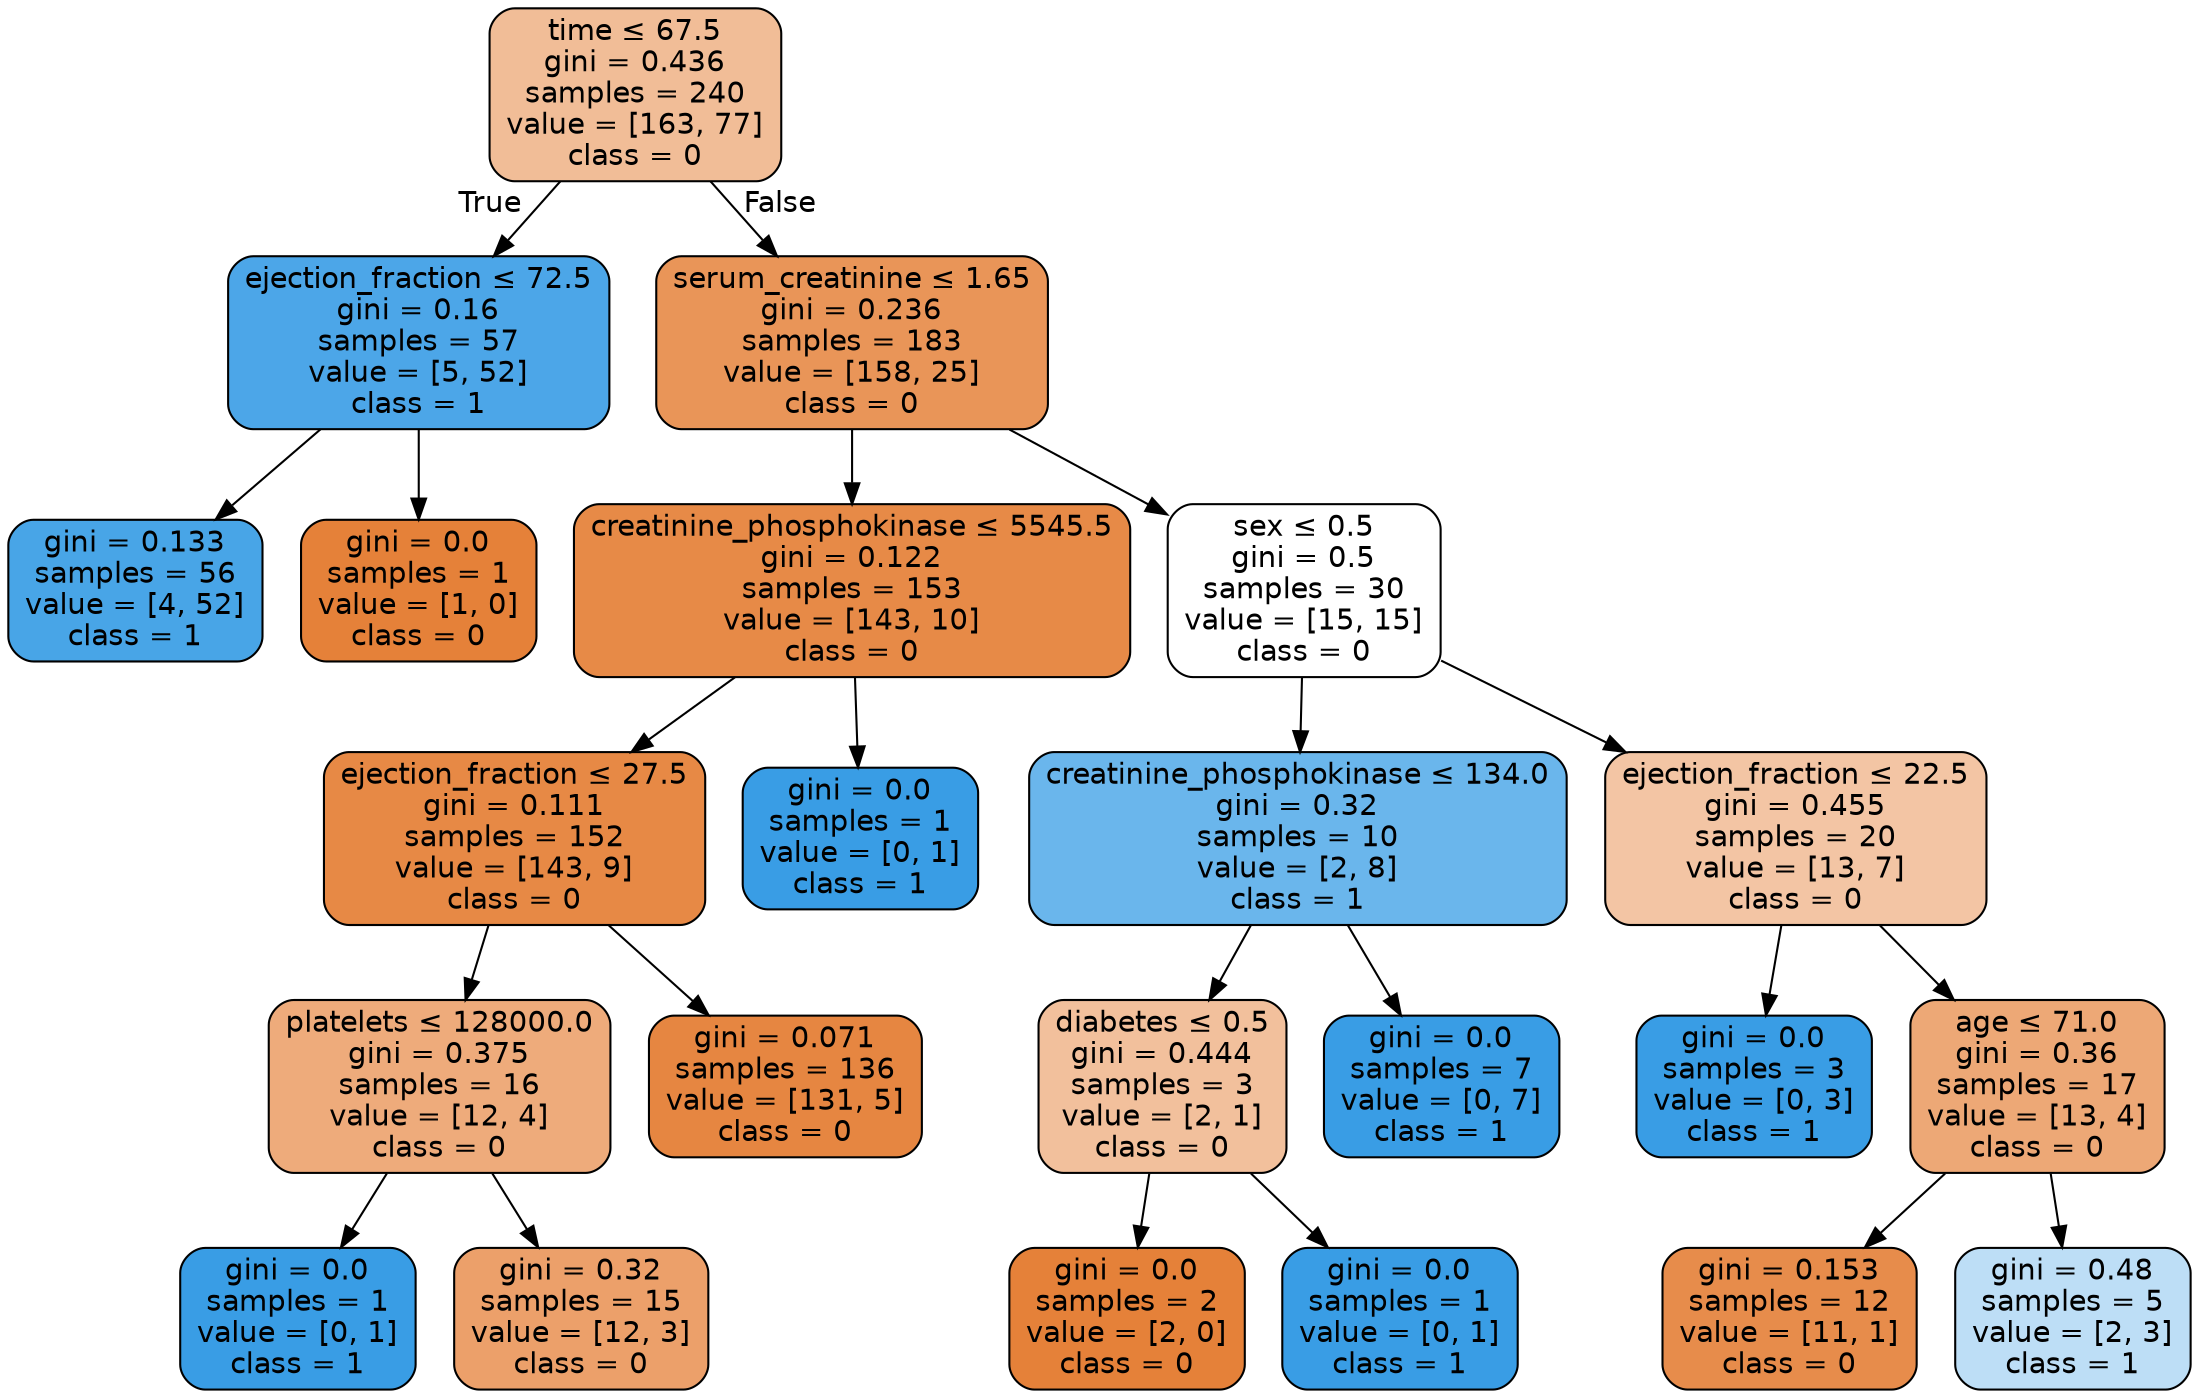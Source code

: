 digraph Tree {
node [shape=box, style="filled, rounded", color="black", fontname=helvetica] ;
edge [fontname=helvetica] ;
0 [label=<time &le; 67.5<br/>gini = 0.436<br/>samples = 240<br/>value = [163, 77]<br/>class = 0>, fillcolor="#f1bd97"] ;
1 [label=<ejection_fraction &le; 72.5<br/>gini = 0.16<br/>samples = 57<br/>value = [5, 52]<br/>class = 1>, fillcolor="#4ca6e8"] ;
0 -> 1 [labeldistance=2.5, labelangle=45, headlabel="True"] ;
2 [label=<gini = 0.133<br/>samples = 56<br/>value = [4, 52]<br/>class = 1>, fillcolor="#48a5e7"] ;
1 -> 2 ;
3 [label=<gini = 0.0<br/>samples = 1<br/>value = [1, 0]<br/>class = 0>, fillcolor="#e58139"] ;
1 -> 3 ;
4 [label=<serum_creatinine &le; 1.65<br/>gini = 0.236<br/>samples = 183<br/>value = [158, 25]<br/>class = 0>, fillcolor="#e99558"] ;
0 -> 4 [labeldistance=2.5, labelangle=-45, headlabel="False"] ;
5 [label=<creatinine_phosphokinase &le; 5545.5<br/>gini = 0.122<br/>samples = 153<br/>value = [143, 10]<br/>class = 0>, fillcolor="#e78a47"] ;
4 -> 5 ;
6 [label=<ejection_fraction &le; 27.5<br/>gini = 0.111<br/>samples = 152<br/>value = [143, 9]<br/>class = 0>, fillcolor="#e78945"] ;
5 -> 6 ;
7 [label=<platelets &le; 128000.0<br/>gini = 0.375<br/>samples = 16<br/>value = [12, 4]<br/>class = 0>, fillcolor="#eeab7b"] ;
6 -> 7 ;
8 [label=<gini = 0.0<br/>samples = 1<br/>value = [0, 1]<br/>class = 1>, fillcolor="#399de5"] ;
7 -> 8 ;
9 [label=<gini = 0.32<br/>samples = 15<br/>value = [12, 3]<br/>class = 0>, fillcolor="#eca06a"] ;
7 -> 9 ;
10 [label=<gini = 0.071<br/>samples = 136<br/>value = [131, 5]<br/>class = 0>, fillcolor="#e68641"] ;
6 -> 10 ;
11 [label=<gini = 0.0<br/>samples = 1<br/>value = [0, 1]<br/>class = 1>, fillcolor="#399de5"] ;
5 -> 11 ;
12 [label=<sex &le; 0.5<br/>gini = 0.5<br/>samples = 30<br/>value = [15, 15]<br/>class = 0>, fillcolor="#ffffff"] ;
4 -> 12 ;
13 [label=<creatinine_phosphokinase &le; 134.0<br/>gini = 0.32<br/>samples = 10<br/>value = [2, 8]<br/>class = 1>, fillcolor="#6ab6ec"] ;
12 -> 13 ;
14 [label=<diabetes &le; 0.5<br/>gini = 0.444<br/>samples = 3<br/>value = [2, 1]<br/>class = 0>, fillcolor="#f2c09c"] ;
13 -> 14 ;
15 [label=<gini = 0.0<br/>samples = 2<br/>value = [2, 0]<br/>class = 0>, fillcolor="#e58139"] ;
14 -> 15 ;
16 [label=<gini = 0.0<br/>samples = 1<br/>value = [0, 1]<br/>class = 1>, fillcolor="#399de5"] ;
14 -> 16 ;
17 [label=<gini = 0.0<br/>samples = 7<br/>value = [0, 7]<br/>class = 1>, fillcolor="#399de5"] ;
13 -> 17 ;
18 [label=<ejection_fraction &le; 22.5<br/>gini = 0.455<br/>samples = 20<br/>value = [13, 7]<br/>class = 0>, fillcolor="#f3c5a4"] ;
12 -> 18 ;
19 [label=<gini = 0.0<br/>samples = 3<br/>value = [0, 3]<br/>class = 1>, fillcolor="#399de5"] ;
18 -> 19 ;
20 [label=<age &le; 71.0<br/>gini = 0.36<br/>samples = 17<br/>value = [13, 4]<br/>class = 0>, fillcolor="#eda876"] ;
18 -> 20 ;
21 [label=<gini = 0.153<br/>samples = 12<br/>value = [11, 1]<br/>class = 0>, fillcolor="#e78c4b"] ;
20 -> 21 ;
22 [label=<gini = 0.48<br/>samples = 5<br/>value = [2, 3]<br/>class = 1>, fillcolor="#bddef6"] ;
20 -> 22 ;
}
